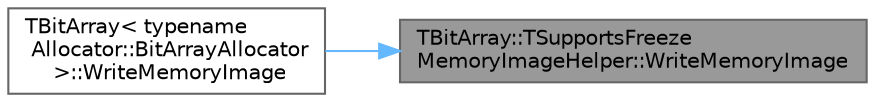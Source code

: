 digraph "TBitArray::TSupportsFreezeMemoryImageHelper::WriteMemoryImage"
{
 // INTERACTIVE_SVG=YES
 // LATEX_PDF_SIZE
  bgcolor="transparent";
  edge [fontname=Helvetica,fontsize=10,labelfontname=Helvetica,labelfontsize=10];
  node [fontname=Helvetica,fontsize=10,shape=box,height=0.2,width=0.4];
  rankdir="RL";
  Node1 [id="Node000001",label="TBitArray::TSupportsFreeze\lMemoryImageHelper::WriteMemoryImage",height=0.2,width=0.4,color="gray40", fillcolor="grey60", style="filled", fontcolor="black",tooltip=" "];
  Node1 -> Node2 [id="edge1_Node000001_Node000002",dir="back",color="steelblue1",style="solid",tooltip=" "];
  Node2 [id="Node000002",label="TBitArray\< typename\l Allocator::BitArrayAllocator\l \>::WriteMemoryImage",height=0.2,width=0.4,color="grey40", fillcolor="white", style="filled",URL="$d5/d67/classTBitArray.html#aa5a5bd5e99863eaee545023d16c5ec13",tooltip=" "];
}
